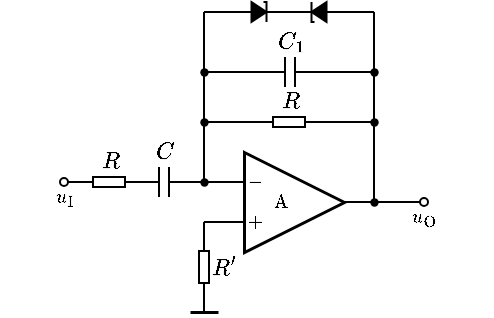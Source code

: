 <mxfile version="20.7.4" type="device"><diagram id="Fo1MZm2neYlu_NJdYs7B" name="第 1 页"><mxGraphModel dx="283" dy="193" grid="1" gridSize="5" guides="1" tooltips="1" connect="1" arrows="1" fold="1" page="1" pageScale="1" pageWidth="827" pageHeight="1169" math="1" shadow="0"><root><mxCell id="0"/><mxCell id="1" parent="0"/><mxCell id="XhBD2scCNB9_w0kGb37Q-1" value="\(\text{A}\) 　&amp;nbsp;" style="triangle;whiteSpace=wrap;html=1;strokeWidth=1.5;connectable=0;allowArrows=0;fontSize=8;" parent="1" vertex="1"><mxGeometry x="155" y="160" width="50" height="50" as="geometry"/></mxCell><mxCell id="XhBD2scCNB9_w0kGb37Q-2" value="" style="endArrow=none;html=1;rounded=0;" parent="1" edge="1"><mxGeometry width="50" height="50" relative="1" as="geometry"><mxPoint x="120" y="175" as="sourcePoint"/><mxPoint x="155" y="175" as="targetPoint"/></mxGeometry></mxCell><mxCell id="XhBD2scCNB9_w0kGb37Q-3" value="" style="endArrow=none;html=1;rounded=0;" parent="1" edge="1"><mxGeometry width="50" height="50" relative="1" as="geometry"><mxPoint x="135" y="195" as="sourcePoint"/><mxPoint x="155" y="195" as="targetPoint"/></mxGeometry></mxCell><mxCell id="XhBD2scCNB9_w0kGb37Q-4" value="$$-$$" style="text;html=1;resizable=1;autosize=1;align=center;verticalAlign=middle;points=[];fillColor=none;strokeColor=none;rounded=0;movable=1;rotatable=1;deletable=1;editable=1;connectable=0;fontSize=8;" parent="1" vertex="1"><mxGeometry x="155" y="170" width="10" height="10" as="geometry"/></mxCell><mxCell id="XhBD2scCNB9_w0kGb37Q-5" value="$$+$$" style="text;html=1;resizable=1;autosize=1;align=center;verticalAlign=middle;points=[];fillColor=none;strokeColor=none;rounded=0;movable=1;rotatable=1;deletable=1;editable=1;connectable=0;fontSize=8;" parent="1" vertex="1"><mxGeometry x="155" y="190" width="10" height="10" as="geometry"/></mxCell><mxCell id="XhBD2scCNB9_w0kGb37Q-6" value="" style="endArrow=none;html=1;rounded=0;fontSize=8;" parent="1" edge="1"><mxGeometry width="50" height="50" relative="1" as="geometry"><mxPoint x="205" y="185" as="sourcePoint"/><mxPoint x="220" y="185" as="targetPoint"/></mxGeometry></mxCell><mxCell id="XhBD2scCNB9_w0kGb37Q-11" value="" style="endArrow=none;html=1;rounded=0;fontSize=10;startSize=4;endSize=4;entryX=1;entryY=0.5;entryDx=0;entryDy=0;entryPerimeter=0;" parent="1" target="XhBD2scCNB9_w0kGb37Q-28" edge="1"><mxGeometry width="50" height="50" relative="1" as="geometry"><mxPoint x="135" y="145" as="sourcePoint"/><mxPoint x="150" y="150" as="targetPoint"/></mxGeometry></mxCell><mxCell id="XhBD2scCNB9_w0kGb37Q-13" value="" style="endArrow=none;html=1;rounded=0;fontSize=10;startSize=4;endSize=4;exitX=0;exitY=0.5;exitDx=0;exitDy=0;exitPerimeter=0;" parent="1" source="XhBD2scCNB9_w0kGb37Q-28" edge="1"><mxGeometry width="50" height="50" relative="1" as="geometry"><mxPoint x="215" y="160" as="sourcePoint"/><mxPoint x="220" y="145" as="targetPoint"/></mxGeometry></mxCell><mxCell id="XhBD2scCNB9_w0kGb37Q-18" value="$$R'$$" style="text;html=1;resizable=1;autosize=1;align=center;verticalAlign=middle;points=[];fillColor=none;strokeColor=none;rounded=0;fontSize=10;movable=1;rotatable=1;deletable=1;editable=1;connectable=0;allowArrows=0;" parent="1" vertex="1"><mxGeometry x="140" y="210" width="10" height="15" as="geometry"/></mxCell><mxCell id="XhBD2scCNB9_w0kGb37Q-19" value="" style="endArrow=none;html=1;rounded=0;fontSize=10;startSize=4;endSize=4;entryX=1;entryY=0.5;entryDx=0;entryDy=0;entryPerimeter=0;" parent="1" target="XhBD2scCNB9_w0kGb37Q-20" edge="1"><mxGeometry width="50" height="50" relative="1" as="geometry"><mxPoint x="135" y="195" as="sourcePoint"/><mxPoint x="332" y="165.5" as="targetPoint"/></mxGeometry></mxCell><mxCell id="XhBD2scCNB9_w0kGb37Q-20" value="" style="pointerEvents=1;verticalLabelPosition=bottom;shadow=0;dashed=0;align=center;html=1;verticalAlign=top;shape=mxgraph.electrical.resistors.resistor_1;fontSize=10;direction=north;allowArrows=0;" parent="1" vertex="1"><mxGeometry x="132.5" y="205" width="5" height="25" as="geometry"/></mxCell><mxCell id="XhBD2scCNB9_w0kGb37Q-21" value="" style="endArrow=none;html=1;rounded=0;fontSize=10;startSize=4;endSize=4;exitX=0;exitY=0.5;exitDx=0;exitDy=0;exitPerimeter=0;" parent="1" source="XhBD2scCNB9_w0kGb37Q-20" edge="1"><mxGeometry width="50" height="50" relative="1" as="geometry"><mxPoint x="224.5" y="150.5" as="sourcePoint"/><mxPoint x="135" y="240" as="targetPoint"/></mxGeometry></mxCell><mxCell id="XhBD2scCNB9_w0kGb37Q-24" value="" style="endArrow=none;html=1;rounded=0;fontSize=8;" parent="1" edge="1"><mxGeometry width="50" height="50" relative="1" as="geometry"><mxPoint x="220" y="185" as="sourcePoint"/><mxPoint x="220" y="90" as="targetPoint"/></mxGeometry></mxCell><mxCell id="XhBD2scCNB9_w0kGb37Q-25" value="" style="endArrow=none;html=1;rounded=0;fontSize=8;" parent="1" edge="1"><mxGeometry width="50" height="50" relative="1" as="geometry"><mxPoint x="135" y="175" as="sourcePoint"/><mxPoint x="135" y="90" as="targetPoint"/></mxGeometry></mxCell><mxCell id="XhBD2scCNB9_w0kGb37Q-26" value="" style="endArrow=none;html=1;rounded=0;fontSize=8;strokeWidth=1.5;" parent="1" edge="1"><mxGeometry width="50" height="50" relative="1" as="geometry"><mxPoint x="128" y="240" as="sourcePoint"/><mxPoint x="142" y="240" as="targetPoint"/></mxGeometry></mxCell><mxCell id="XhBD2scCNB9_w0kGb37Q-27" value="$$R$$" style="text;html=1;resizable=1;autosize=1;align=center;verticalAlign=middle;points=[];fillColor=none;strokeColor=none;rounded=0;fontSize=10;movable=1;rotatable=1;deletable=1;editable=1;connectable=0;allowArrows=0;" parent="1" vertex="1"><mxGeometry x="170" y="130" width="15" height="10" as="geometry"/></mxCell><mxCell id="XhBD2scCNB9_w0kGb37Q-28" value="" style="pointerEvents=1;verticalLabelPosition=bottom;shadow=0;dashed=0;align=center;html=1;verticalAlign=top;shape=mxgraph.electrical.resistors.resistor_1;fontSize=10;direction=west;allowArrows=0;" parent="1" vertex="1"><mxGeometry x="165" y="142.5" width="25" height="5" as="geometry"/></mxCell><mxCell id="XhBD2scCNB9_w0kGb37Q-29" value="" style="endArrow=none;html=1;rounded=0;strokeWidth=1;fontSize=8;startArrow=oval;startFill=0;endSize=4;startSize=4;entryX=1;entryY=0.5;entryDx=0;entryDy=0;entryPerimeter=0;" parent="1" target="D1et3fC06orVUDn3ynZA-19" edge="1"><mxGeometry width="50" height="50" relative="1" as="geometry"><mxPoint x="65" y="175" as="sourcePoint"/><mxPoint x="95" y="175" as="targetPoint"/></mxGeometry></mxCell><mxCell id="XhBD2scCNB9_w0kGb37Q-30" value="" style="endArrow=none;html=1;rounded=0;strokeWidth=1;fontSize=8;startArrow=oval;startFill=0;endSize=4;startSize=4;" parent="1" edge="1"><mxGeometry width="50" height="50" relative="1" as="geometry"><mxPoint x="245" y="185" as="sourcePoint"/><mxPoint x="220" y="185" as="targetPoint"/></mxGeometry></mxCell><mxCell id="XhBD2scCNB9_w0kGb37Q-31" value="" style="shape=waypoint;sketch=0;fillStyle=solid;size=6;pointerEvents=1;points=[];fillColor=none;resizable=1;rotatable=1;perimeter=centerPerimeter;snapToPoint=1;strokeWidth=0.1;fontSize=8;movable=1;deletable=1;editable=1;connectable=1;" parent="1" vertex="1"><mxGeometry x="215" y="180" width="10" height="10" as="geometry"/></mxCell><mxCell id="XhBD2scCNB9_w0kGb37Q-32" value="$$u_\mathrm{I}$$" style="text;html=1;align=center;verticalAlign=middle;resizable=1;points=[];autosize=1;strokeColor=none;fillColor=none;fontSize=8;movable=1;rotatable=1;deletable=1;editable=1;connectable=1;" parent="1" vertex="1"><mxGeometry x="55" y="175" width="20" height="15" as="geometry"/></mxCell><mxCell id="XhBD2scCNB9_w0kGb37Q-33" value="$$u_\mathrm{O}$$" style="text;html=1;align=center;verticalAlign=middle;resizable=1;points=[];autosize=1;strokeColor=none;fillColor=none;fontSize=8;movable=1;rotatable=1;deletable=1;editable=1;connectable=1;" parent="1" vertex="1"><mxGeometry x="235" y="185" width="20" height="15" as="geometry"/></mxCell><mxCell id="D1et3fC06orVUDn3ynZA-3" value="" style="pointerEvents=1;verticalLabelPosition=bottom;shadow=0;dashed=0;align=center;html=1;verticalAlign=top;shape=mxgraph.electrical.capacitors.capacitor_1;direction=west;connectable=1;" vertex="1" parent="1"><mxGeometry x="90" y="167.5" width="50" height="15" as="geometry"/></mxCell><mxCell id="D1et3fC06orVUDn3ynZA-4" value="$$C$$" style="text;html=1;align=center;verticalAlign=middle;resizable=1;points=[];autosize=1;strokeColor=none;fillColor=none;fontSize=10;movable=1;rotatable=1;deletable=1;editable=1;connectable=0;allowArrows=0;" vertex="1" parent="1"><mxGeometry x="105" y="152.5" width="20" height="15" as="geometry"/></mxCell><mxCell id="D1et3fC06orVUDn3ynZA-15" value="" style="shape=waypoint;sketch=0;fillStyle=solid;size=6;pointerEvents=1;points=[];fillColor=none;resizable=1;rotatable=1;perimeter=centerPerimeter;snapToPoint=1;strokeWidth=0.1;movable=1;deletable=1;editable=1;connectable=1;" vertex="1" parent="1"><mxGeometry x="130" y="170" width="10" height="10" as="geometry"/></mxCell><mxCell id="D1et3fC06orVUDn3ynZA-18" value="$$R$$" style="text;html=1;resizable=1;autosize=1;align=center;verticalAlign=middle;points=[];fillColor=none;strokeColor=none;rounded=0;fontSize=10;movable=1;rotatable=1;deletable=1;editable=1;connectable=0;allowArrows=0;" vertex="1" parent="1"><mxGeometry x="80" y="160" width="15" height="10" as="geometry"/></mxCell><mxCell id="D1et3fC06orVUDn3ynZA-19" value="" style="pointerEvents=1;verticalLabelPosition=bottom;shadow=0;dashed=0;align=center;html=1;verticalAlign=top;shape=mxgraph.electrical.resistors.resistor_1;fontSize=10;direction=west;allowArrows=0;" vertex="1" parent="1"><mxGeometry x="75" y="172.5" width="25" height="5" as="geometry"/></mxCell><mxCell id="D1et3fC06orVUDn3ynZA-20" value="" style="pointerEvents=1;verticalLabelPosition=bottom;shadow=0;dashed=0;align=center;html=1;verticalAlign=top;shape=mxgraph.electrical.capacitors.capacitor_1;direction=west;connectable=1;" vertex="1" parent="1"><mxGeometry x="153" y="112.5" width="50" height="15" as="geometry"/></mxCell><mxCell id="D1et3fC06orVUDn3ynZA-21" value="$$C_1$$" style="text;html=1;align=center;verticalAlign=middle;resizable=1;points=[];autosize=1;strokeColor=none;fillColor=none;fontSize=10;movable=1;rotatable=1;deletable=1;editable=1;connectable=0;allowArrows=0;" vertex="1" parent="1"><mxGeometry x="170" y="100" width="15" height="10" as="geometry"/></mxCell><mxCell id="D1et3fC06orVUDn3ynZA-22" value="" style="endArrow=none;html=1;rounded=0;entryX=1;entryY=0.5;entryDx=0;entryDy=0;entryPerimeter=0;" edge="1" parent="1" target="D1et3fC06orVUDn3ynZA-20"><mxGeometry width="50" height="50" relative="1" as="geometry"><mxPoint x="135" y="120" as="sourcePoint"/><mxPoint x="175" y="120" as="targetPoint"/></mxGeometry></mxCell><mxCell id="D1et3fC06orVUDn3ynZA-24" value="" style="endArrow=none;html=1;rounded=0;exitX=0;exitY=0.5;exitDx=0;exitDy=0;exitPerimeter=0;" edge="1" parent="1" source="D1et3fC06orVUDn3ynZA-20"><mxGeometry width="50" height="50" relative="1" as="geometry"><mxPoint x="215" y="125" as="sourcePoint"/><mxPoint x="220" y="120" as="targetPoint"/></mxGeometry></mxCell><mxCell id="D1et3fC06orVUDn3ynZA-25" value="" style="pointerEvents=1;fillColor=strokeColor;verticalLabelPosition=bottom;shadow=0;dashed=0;align=center;html=1;verticalAlign=top;shape=mxgraph.electrical.diodes.zener_diode_2;strokeWidth=1;" vertex="1" parent="1"><mxGeometry x="155" y="85" width="15" height="10" as="geometry"/></mxCell><mxCell id="D1et3fC06orVUDn3ynZA-26" value="" style="pointerEvents=1;fillColor=strokeColor;verticalLabelPosition=bottom;shadow=0;dashed=0;align=center;html=1;verticalAlign=top;shape=mxgraph.electrical.diodes.zener_diode_2;strokeWidth=1;direction=west;" vertex="1" parent="1"><mxGeometry x="185" y="85" width="15" height="10" as="geometry"/></mxCell><mxCell id="D1et3fC06orVUDn3ynZA-27" value="" style="endArrow=none;html=1;rounded=0;entryX=0;entryY=0.5;entryDx=0;entryDy=0;entryPerimeter=0;" edge="1" parent="1" target="D1et3fC06orVUDn3ynZA-25"><mxGeometry width="50" height="50" relative="1" as="geometry"><mxPoint x="135" y="90" as="sourcePoint"/><mxPoint x="185" y="45" as="targetPoint"/></mxGeometry></mxCell><mxCell id="D1et3fC06orVUDn3ynZA-28" value="" style="endArrow=none;html=1;rounded=0;exitX=1;exitY=0.5;exitDx=0;exitDy=0;exitPerimeter=0;entryX=1;entryY=0.5;entryDx=0;entryDy=0;entryPerimeter=0;" edge="1" parent="1" source="D1et3fC06orVUDn3ynZA-25" target="D1et3fC06orVUDn3ynZA-26"><mxGeometry width="50" height="50" relative="1" as="geometry"><mxPoint x="175" y="105" as="sourcePoint"/><mxPoint x="225" y="55" as="targetPoint"/></mxGeometry></mxCell><mxCell id="D1et3fC06orVUDn3ynZA-29" value="" style="endArrow=none;html=1;rounded=0;exitX=0;exitY=0.5;exitDx=0;exitDy=0;exitPerimeter=0;" edge="1" parent="1" source="D1et3fC06orVUDn3ynZA-26"><mxGeometry width="50" height="50" relative="1" as="geometry"><mxPoint x="215" y="110" as="sourcePoint"/><mxPoint x="220" y="90" as="targetPoint"/></mxGeometry></mxCell><mxCell id="D1et3fC06orVUDn3ynZA-30" value="" style="shape=waypoint;sketch=0;fillStyle=solid;size=6;pointerEvents=1;points=[];fillColor=none;resizable=1;rotatable=1;perimeter=centerPerimeter;snapToPoint=1;strokeWidth=0.1;fontSize=8;movable=1;deletable=1;editable=1;connectable=1;" vertex="1" parent="1"><mxGeometry x="215" y="140" width="10" height="10" as="geometry"/></mxCell><mxCell id="D1et3fC06orVUDn3ynZA-31" value="" style="shape=waypoint;sketch=0;fillStyle=solid;size=6;pointerEvents=1;points=[];fillColor=none;resizable=1;rotatable=1;perimeter=centerPerimeter;snapToPoint=1;strokeWidth=0.1;fontSize=8;movable=1;deletable=1;editable=1;connectable=1;" vertex="1" parent="1"><mxGeometry x="215" y="115" width="10" height="10" as="geometry"/></mxCell><mxCell id="D1et3fC06orVUDn3ynZA-32" value="" style="shape=waypoint;sketch=0;fillStyle=solid;size=6;pointerEvents=1;points=[];fillColor=none;resizable=1;rotatable=1;perimeter=centerPerimeter;snapToPoint=1;strokeWidth=0.1;fontSize=8;movable=1;deletable=1;editable=1;connectable=1;" vertex="1" parent="1"><mxGeometry x="130" y="115" width="10" height="10" as="geometry"/></mxCell><mxCell id="D1et3fC06orVUDn3ynZA-33" value="" style="shape=waypoint;sketch=0;fillStyle=solid;size=6;pointerEvents=1;points=[];fillColor=none;resizable=1;rotatable=1;perimeter=centerPerimeter;snapToPoint=1;strokeWidth=0.1;fontSize=8;movable=1;deletable=1;editable=1;connectable=1;" vertex="1" parent="1"><mxGeometry x="130" y="140" width="10" height="10" as="geometry"/></mxCell></root></mxGraphModel></diagram></mxfile>